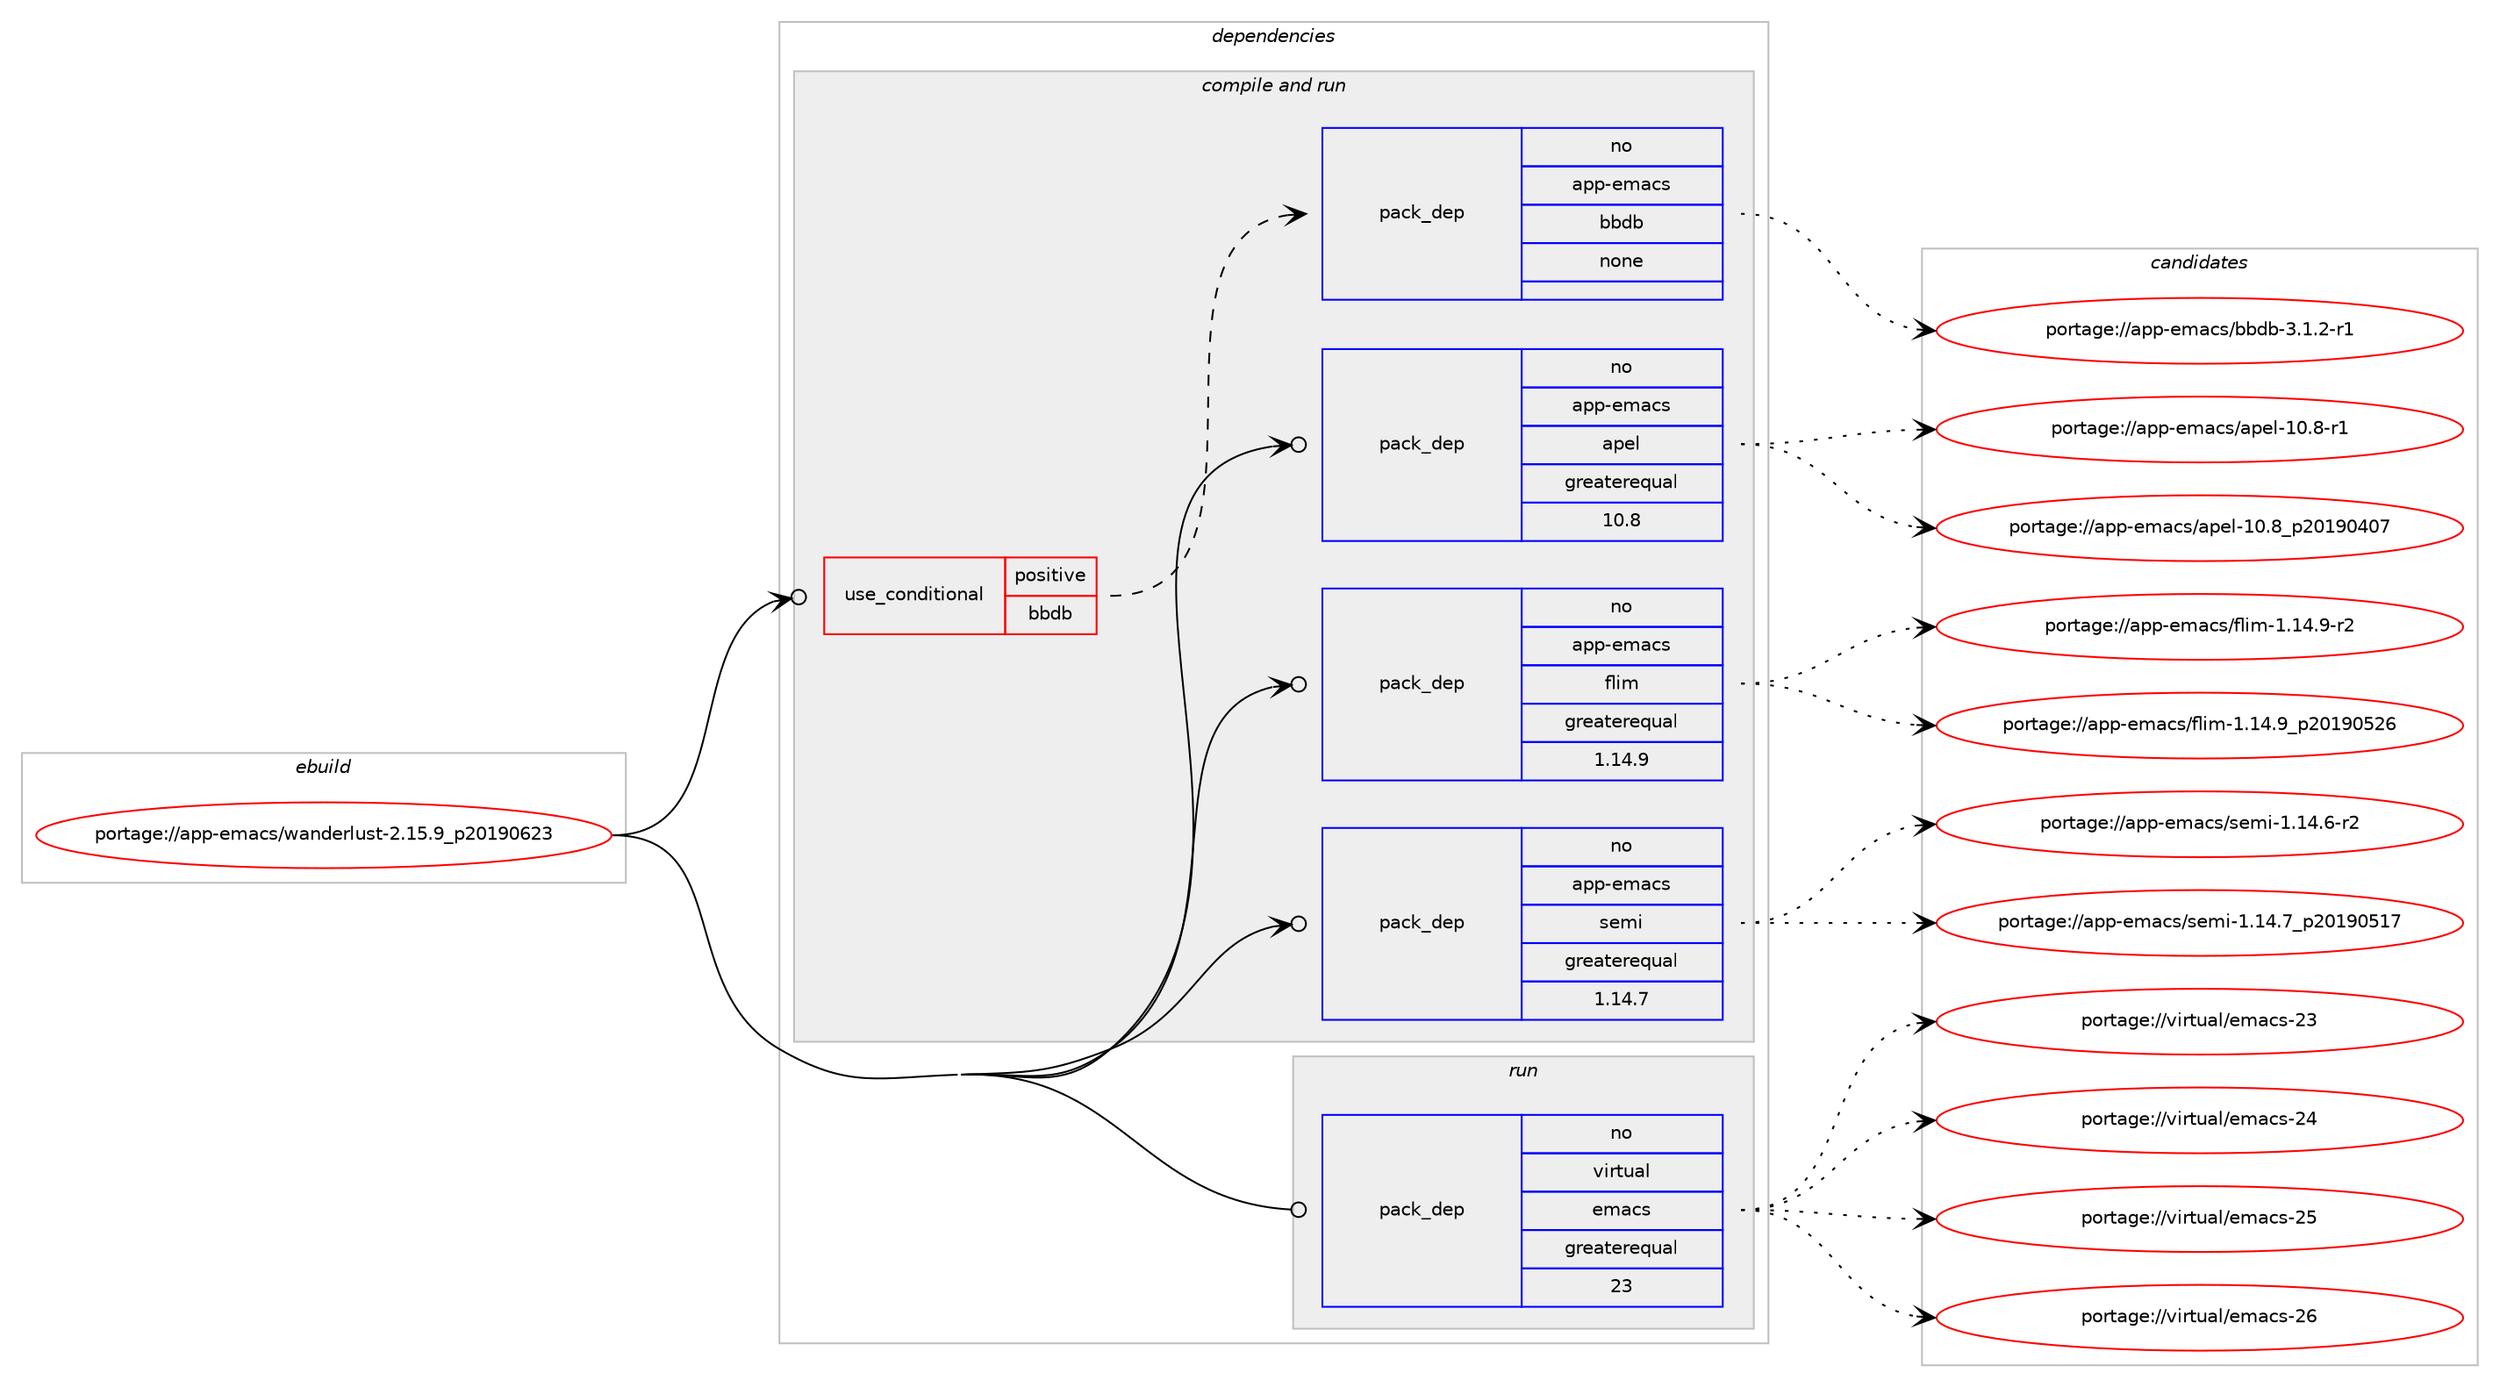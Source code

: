 digraph prolog {

# *************
# Graph options
# *************

newrank=true;
concentrate=true;
compound=true;
graph [rankdir=LR,fontname=Helvetica,fontsize=10,ranksep=1.5];#, ranksep=2.5, nodesep=0.2];
edge  [arrowhead=vee];
node  [fontname=Helvetica,fontsize=10];

# **********
# The ebuild
# **********

subgraph cluster_leftcol {
color=gray;
rank=same;
label=<<i>ebuild</i>>;
id [label="portage://app-emacs/wanderlust-2.15.9_p20190623", color=red, width=4, href="../app-emacs/wanderlust-2.15.9_p20190623.svg"];
}

# ****************
# The dependencies
# ****************

subgraph cluster_midcol {
color=gray;
label=<<i>dependencies</i>>;
subgraph cluster_compile {
fillcolor="#eeeeee";
style=filled;
label=<<i>compile</i>>;
}
subgraph cluster_compileandrun {
fillcolor="#eeeeee";
style=filled;
label=<<i>compile and run</i>>;
subgraph cond4559 {
dependency18852 [label=<<TABLE BORDER="0" CELLBORDER="1" CELLSPACING="0" CELLPADDING="4"><TR><TD ROWSPAN="3" CELLPADDING="10">use_conditional</TD></TR><TR><TD>positive</TD></TR><TR><TD>bbdb</TD></TR></TABLE>>, shape=none, color=red];
subgraph pack13947 {
dependency18853 [label=<<TABLE BORDER="0" CELLBORDER="1" CELLSPACING="0" CELLPADDING="4" WIDTH="220"><TR><TD ROWSPAN="6" CELLPADDING="30">pack_dep</TD></TR><TR><TD WIDTH="110">no</TD></TR><TR><TD>app-emacs</TD></TR><TR><TD>bbdb</TD></TR><TR><TD>none</TD></TR><TR><TD></TD></TR></TABLE>>, shape=none, color=blue];
}
dependency18852:e -> dependency18853:w [weight=20,style="dashed",arrowhead="vee"];
}
id:e -> dependency18852:w [weight=20,style="solid",arrowhead="odotvee"];
subgraph pack13948 {
dependency18854 [label=<<TABLE BORDER="0" CELLBORDER="1" CELLSPACING="0" CELLPADDING="4" WIDTH="220"><TR><TD ROWSPAN="6" CELLPADDING="30">pack_dep</TD></TR><TR><TD WIDTH="110">no</TD></TR><TR><TD>app-emacs</TD></TR><TR><TD>apel</TD></TR><TR><TD>greaterequal</TD></TR><TR><TD>10.8</TD></TR></TABLE>>, shape=none, color=blue];
}
id:e -> dependency18854:w [weight=20,style="solid",arrowhead="odotvee"];
subgraph pack13949 {
dependency18855 [label=<<TABLE BORDER="0" CELLBORDER="1" CELLSPACING="0" CELLPADDING="4" WIDTH="220"><TR><TD ROWSPAN="6" CELLPADDING="30">pack_dep</TD></TR><TR><TD WIDTH="110">no</TD></TR><TR><TD>app-emacs</TD></TR><TR><TD>flim</TD></TR><TR><TD>greaterequal</TD></TR><TR><TD>1.14.9</TD></TR></TABLE>>, shape=none, color=blue];
}
id:e -> dependency18855:w [weight=20,style="solid",arrowhead="odotvee"];
subgraph pack13950 {
dependency18856 [label=<<TABLE BORDER="0" CELLBORDER="1" CELLSPACING="0" CELLPADDING="4" WIDTH="220"><TR><TD ROWSPAN="6" CELLPADDING="30">pack_dep</TD></TR><TR><TD WIDTH="110">no</TD></TR><TR><TD>app-emacs</TD></TR><TR><TD>semi</TD></TR><TR><TD>greaterequal</TD></TR><TR><TD>1.14.7</TD></TR></TABLE>>, shape=none, color=blue];
}
id:e -> dependency18856:w [weight=20,style="solid",arrowhead="odotvee"];
}
subgraph cluster_run {
fillcolor="#eeeeee";
style=filled;
label=<<i>run</i>>;
subgraph pack13951 {
dependency18857 [label=<<TABLE BORDER="0" CELLBORDER="1" CELLSPACING="0" CELLPADDING="4" WIDTH="220"><TR><TD ROWSPAN="6" CELLPADDING="30">pack_dep</TD></TR><TR><TD WIDTH="110">no</TD></TR><TR><TD>virtual</TD></TR><TR><TD>emacs</TD></TR><TR><TD>greaterequal</TD></TR><TR><TD>23</TD></TR></TABLE>>, shape=none, color=blue];
}
id:e -> dependency18857:w [weight=20,style="solid",arrowhead="odot"];
}
}

# **************
# The candidates
# **************

subgraph cluster_choices {
rank=same;
color=gray;
label=<<i>candidates</i>>;

subgraph choice13947 {
color=black;
nodesep=1;
choiceportage97112112451011099799115479898100984551464946504511449 [label="portage://app-emacs/bbdb-3.1.2-r1", color=red, width=4,href="../app-emacs/bbdb-3.1.2-r1.svg"];
dependency18853:e -> choiceportage97112112451011099799115479898100984551464946504511449:w [style=dotted,weight="100"];
}
subgraph choice13948 {
color=black;
nodesep=1;
choiceportage97112112451011099799115479711210110845494846564511449 [label="portage://app-emacs/apel-10.8-r1", color=red, width=4,href="../app-emacs/apel-10.8-r1.svg"];
choiceportage9711211245101109979911547971121011084549484656951125048495748524855 [label="portage://app-emacs/apel-10.8_p20190407", color=red, width=4,href="../app-emacs/apel-10.8_p20190407.svg"];
dependency18854:e -> choiceportage97112112451011099799115479711210110845494846564511449:w [style=dotted,weight="100"];
dependency18854:e -> choiceportage9711211245101109979911547971121011084549484656951125048495748524855:w [style=dotted,weight="100"];
}
subgraph choice13949 {
color=black;
nodesep=1;
choiceportage9711211245101109979911547102108105109454946495246574511450 [label="portage://app-emacs/flim-1.14.9-r2", color=red, width=4,href="../app-emacs/flim-1.14.9-r2.svg"];
choiceportage971121124510110997991154710210810510945494649524657951125048495748535054 [label="portage://app-emacs/flim-1.14.9_p20190526", color=red, width=4,href="../app-emacs/flim-1.14.9_p20190526.svg"];
dependency18855:e -> choiceportage9711211245101109979911547102108105109454946495246574511450:w [style=dotted,weight="100"];
dependency18855:e -> choiceportage971121124510110997991154710210810510945494649524657951125048495748535054:w [style=dotted,weight="100"];
}
subgraph choice13950 {
color=black;
nodesep=1;
choiceportage9711211245101109979911547115101109105454946495246544511450 [label="portage://app-emacs/semi-1.14.6-r2", color=red, width=4,href="../app-emacs/semi-1.14.6-r2.svg"];
choiceportage971121124510110997991154711510110910545494649524655951125048495748534955 [label="portage://app-emacs/semi-1.14.7_p20190517", color=red, width=4,href="../app-emacs/semi-1.14.7_p20190517.svg"];
dependency18856:e -> choiceportage9711211245101109979911547115101109105454946495246544511450:w [style=dotted,weight="100"];
dependency18856:e -> choiceportage971121124510110997991154711510110910545494649524655951125048495748534955:w [style=dotted,weight="100"];
}
subgraph choice13951 {
color=black;
nodesep=1;
choiceportage11810511411611797108471011099799115455051 [label="portage://virtual/emacs-23", color=red, width=4,href="../virtual/emacs-23.svg"];
choiceportage11810511411611797108471011099799115455052 [label="portage://virtual/emacs-24", color=red, width=4,href="../virtual/emacs-24.svg"];
choiceportage11810511411611797108471011099799115455053 [label="portage://virtual/emacs-25", color=red, width=4,href="../virtual/emacs-25.svg"];
choiceportage11810511411611797108471011099799115455054 [label="portage://virtual/emacs-26", color=red, width=4,href="../virtual/emacs-26.svg"];
dependency18857:e -> choiceportage11810511411611797108471011099799115455051:w [style=dotted,weight="100"];
dependency18857:e -> choiceportage11810511411611797108471011099799115455052:w [style=dotted,weight="100"];
dependency18857:e -> choiceportage11810511411611797108471011099799115455053:w [style=dotted,weight="100"];
dependency18857:e -> choiceportage11810511411611797108471011099799115455054:w [style=dotted,weight="100"];
}
}

}

